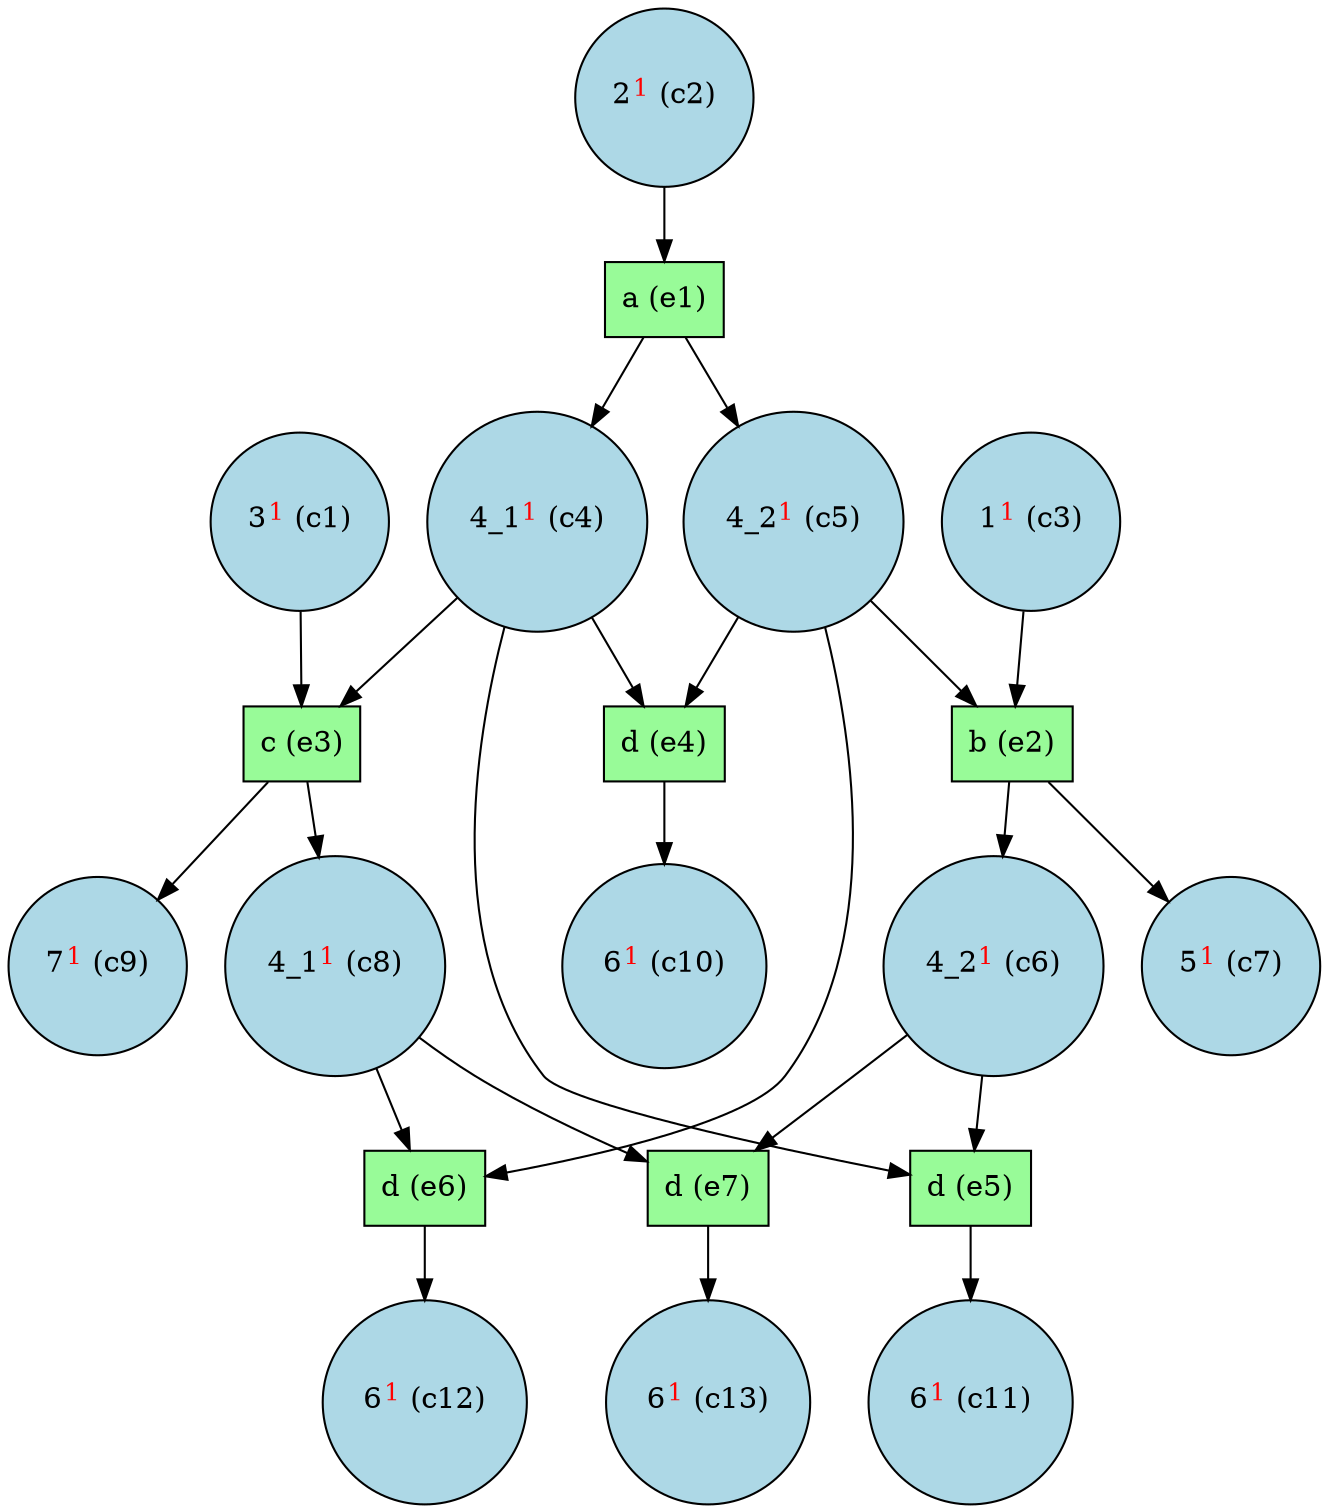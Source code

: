 digraph test {
  c1 -> e3;
  c2 -> e1;
  c3 -> e2;
  e1 -> c4;
  c4 -> e5;
  c4 -> e4;
  c4 -> e3;
  e1 -> c5;
  c5 -> e6;
  c5 -> e4;
  c5 -> e2;
  e2 -> c6;
  c6 -> e7;
  c6 -> e5;
  e2 -> c7;
  e3 -> c8;
  c8 -> e7;
  c8 -> e6;
  e3 -> c9;
  e4 -> c10;
  e5 -> c11;
  e6 -> c12;
  e7 -> c13;
  c1 [fillcolor=lightblue label= <3<FONT COLOR="red"><SUP>1</SUP></FONT>&nbsp;(c1)> shape=circle style=filled];
  c2 [fillcolor=lightblue label= <2<FONT COLOR="red"><SUP>1</SUP></FONT>&nbsp;(c2)> shape=circle style=filled];
  c3 [fillcolor=lightblue label= <1<FONT COLOR="red"><SUP>1</SUP></FONT>&nbsp;(c3)> shape=circle style=filled];
  c4 [fillcolor=lightblue label= <4_1<FONT COLOR="red"><SUP>1</SUP></FONT>&nbsp;(c4)> shape=circle style=filled];
  c5 [fillcolor=lightblue label= <4_2<FONT COLOR="red"><SUP>1</SUP></FONT>&nbsp;(c5)> shape=circle style=filled];
  c6 [fillcolor=lightblue label= <4_2<FONT COLOR="red"><SUP>1</SUP></FONT>&nbsp;(c6)> shape=circle style=filled];
  c7 [fillcolor=lightblue label= <5<FONT COLOR="red"><SUP>1</SUP></FONT>&nbsp;(c7)> shape=circle style=filled];
  c8 [fillcolor=lightblue label= <4_1<FONT COLOR="red"><SUP>1</SUP></FONT>&nbsp;(c8)> shape=circle style=filled];
  c9 [fillcolor=lightblue label= <7<FONT COLOR="red"><SUP>1</SUP></FONT>&nbsp;(c9)> shape=circle style=filled];
  c10 [fillcolor=lightblue label= <6<FONT COLOR="red"><SUP>1</SUP></FONT>&nbsp;(c10)> shape=circle style=filled];
  c11 [fillcolor=lightblue label= <6<FONT COLOR="red"><SUP>1</SUP></FONT>&nbsp;(c11)> shape=circle style=filled];
  c12 [fillcolor=lightblue label= <6<FONT COLOR="red"><SUP>1</SUP></FONT>&nbsp;(c12)> shape=circle style=filled];
  c13 [fillcolor=lightblue label= <6<FONT COLOR="red"><SUP>1</SUP></FONT>&nbsp;(c13)> shape=circle style=filled];
  e1 [fillcolor=palegreen label="a (e1)" shape=box style=filled];
  e2 [fillcolor=palegreen label="b (e2)" shape=box style=filled];
  e3 [fillcolor=palegreen label="c (e3)" shape=box style=filled];
  e4 [fillcolor=palegreen label="d (e4)" shape=box style=filled];
  e5 [fillcolor=palegreen label="d (e5)" shape=box style=filled];
  e6 [fillcolor=palegreen label="d (e6)" shape=box style=filled];
  e7 [fillcolor=palegreen label="d (e7)" shape=box style=filled];
}
